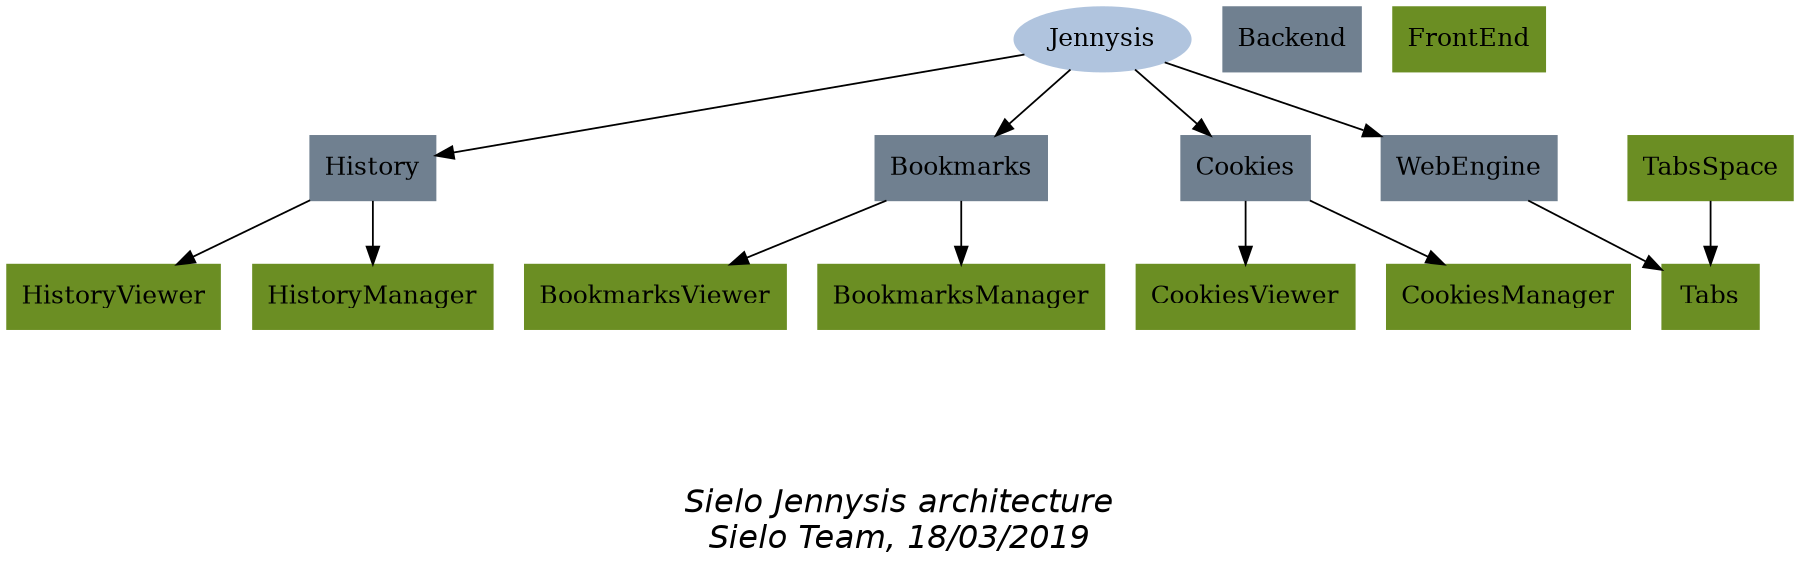 digraph Sielo {
    graph [	
        fontname = "Helvetica-Oblique",
        fontsize = 18,
        label = "\n\n\n\nSielo Jennysis architecture\nSielo Team, 18/03/2019",
        size = "12,12" 
    ];

    /* Entities */
    Sielo [label="Jennysis", shape="ellipse", style="filled", color="LIGHTSTEELBLUE" URL="https://sielo.app"]
    // Backend 
    node [
        shape = rectangle,
        color = slategray,
        style = filled
    ];
    Backend;

    History;
    Bookmarks;
    Cookies;
    WebEngine;

    // Font end
    node [
        shape = rectangle,
        color = olivedrab,
        style = filled
    ];
    FrontEnd;

    BookmarksViewer;
    BookmarksManager;
    HistoryViewer;
    HistoryManager;
    CookiesViewer;
    CookiesManager;
    TabsSpace;
    Tabs;

    /* Positioning */
    Sielo -> History;
    Sielo -> Bookmarks;
    Sielo -> Cookies;
    Sielo -> WebEngine;

    History -> HistoryViewer;
    History -> HistoryManager;
    Bookmarks -> BookmarksViewer;
    Bookmarks -> BookmarksManager;
    Cookies -> CookiesViewer;
    Cookies -> CookiesManager;
    WebEngine -> Tabs;
    TabsSpace -> Tabs;
}